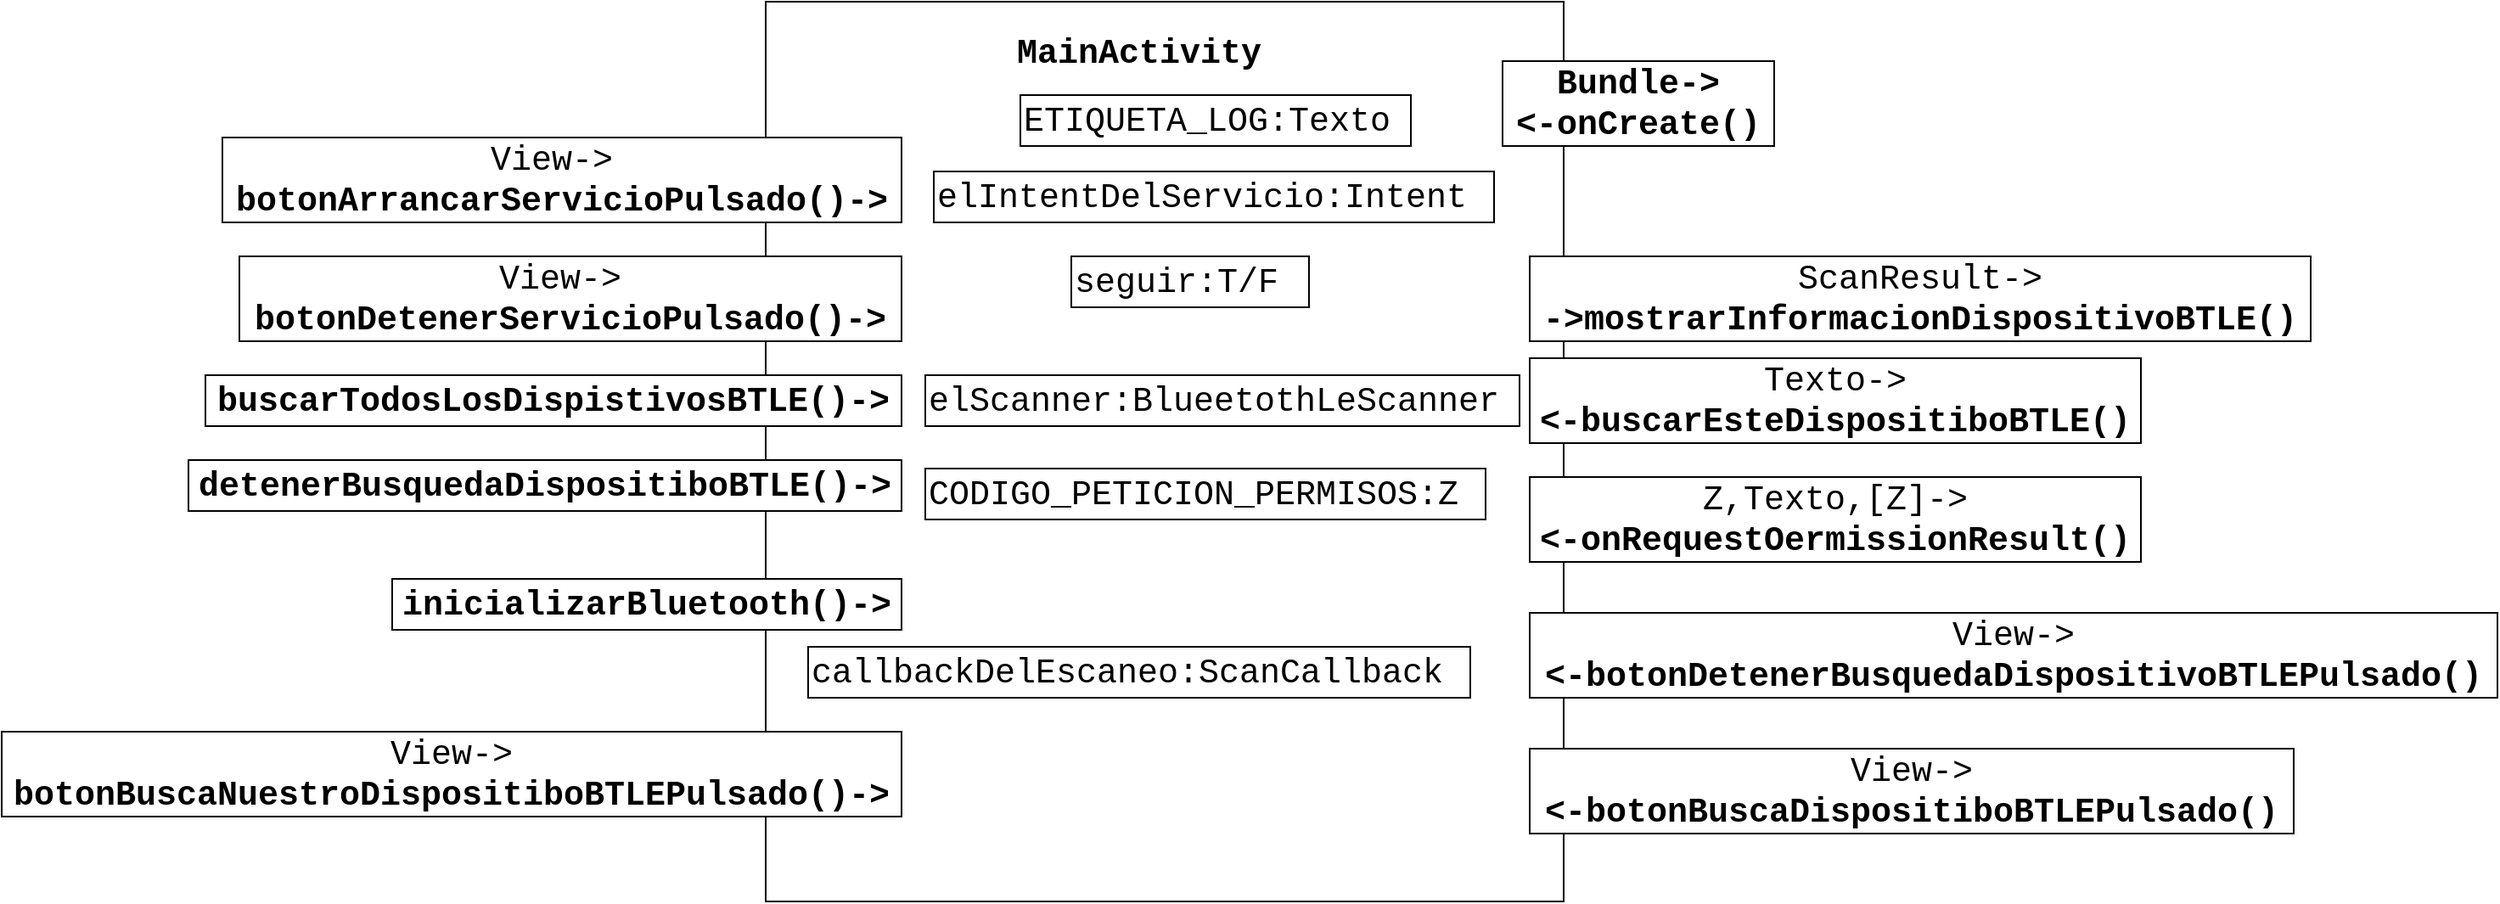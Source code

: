 <mxfile version="15.4.3" type="device"><diagram id="ryGDtnC56F1SGskk4LtI" name="Page-1"><mxGraphModel dx="2601" dy="896" grid="1" gridSize="10" guides="1" tooltips="1" connect="1" arrows="1" fold="1" page="1" pageScale="1" pageWidth="827" pageHeight="1169" math="0" shadow="0"><root><mxCell id="0"/><mxCell id="1" parent="0"/><mxCell id="5ATMefXQ1V6oJb28P1eS-1" value="" style="rounded=0;whiteSpace=wrap;html=1;" parent="1" vertex="1"><mxGeometry x="320" y="40" width="470" height="530" as="geometry"/></mxCell><mxCell id="5ATMefXQ1V6oJb28P1eS-2" value="MainActivity" style="text;html=1;strokeColor=none;fillColor=none;align=center;verticalAlign=middle;whiteSpace=wrap;rounded=0;fontStyle=1;fontFamily=Courier New;fontSize=20;" parent="1" vertex="1"><mxGeometry x="460" y="60" width="160" height="20" as="geometry"/></mxCell><mxCell id="5ATMefXQ1V6oJb28P1eS-3" value="View-&amp;gt;&amp;nbsp;&lt;br&gt;&lt;b&gt;botonArrancarServicioPulsado()-&amp;gt;&lt;/b&gt;" style="rounded=0;whiteSpace=wrap;html=1;fontFamily=Courier New;fontSize=20;align=center;fontStyle=0;autosize=1;" parent="1" vertex="1"><mxGeometry y="120" width="400" height="50" as="geometry"/></mxCell><mxCell id="5ATMefXQ1V6oJb28P1eS-4" value="&lt;div&gt;&lt;/div&gt;&lt;b&gt;Bundle-&amp;gt;&lt;br&gt;&amp;lt;-onCreate()&lt;/b&gt;" style="rounded=0;whiteSpace=wrap;html=1;fontFamily=Courier New;fontSize=20;align=center;fontStyle=0;autosize=1;" parent="1" vertex="1"><mxGeometry x="754" y="75" width="160" height="50" as="geometry"/></mxCell><mxCell id="5ATMefXQ1V6oJb28P1eS-5" value="ETIQUETA_LOG:Texto" style="rounded=0;whiteSpace=wrap;html=1;fontFamily=Courier New;fontSize=20;align=left;fontStyle=0;autosize=1;" parent="1" vertex="1"><mxGeometry x="470" y="95" width="230" height="30" as="geometry"/></mxCell><mxCell id="5ATMefXQ1V6oJb28P1eS-6" value="elIntentDelServicio:Intent" style="rounded=0;whiteSpace=wrap;html=1;fontFamily=Courier New;fontSize=20;align=left;fontStyle=0;autosize=1;" parent="1" vertex="1"><mxGeometry x="419" y="140" width="330" height="30" as="geometry"/></mxCell><mxCell id="5ATMefXQ1V6oJb28P1eS-9" value="seguir:T/F" style="rounded=0;whiteSpace=wrap;html=1;fontFamily=Courier New;fontSize=20;align=left;fontStyle=0;autosize=1;" parent="1" vertex="1"><mxGeometry x="500" y="190" width="140" height="30" as="geometry"/></mxCell><mxCell id="5ATMefXQ1V6oJb28P1eS-10" value="View-&amp;gt;&amp;nbsp;&lt;br&gt;&lt;b&gt;botonDetenerServicioPulsado()-&amp;gt;&lt;/b&gt;" style="rounded=0;whiteSpace=wrap;html=1;fontFamily=Courier New;fontSize=20;align=center;fontStyle=0;autosize=1;" parent="1" vertex="1"><mxGeometry x="10" y="190" width="390" height="50" as="geometry"/></mxCell><mxCell id="xqgPBaYRRQ3ZGQzfEXRu-1" value="&lt;b&gt;buscarTodosLosDispistivosBTLE()-&amp;gt;&lt;/b&gt;" style="rounded=0;whiteSpace=wrap;html=1;fontFamily=Courier New;fontSize=20;align=center;fontStyle=0;autosize=1;" vertex="1" parent="1"><mxGeometry x="-10" y="260" width="410" height="30" as="geometry"/></mxCell><mxCell id="xqgPBaYRRQ3ZGQzfEXRu-2" value="&lt;b&gt;detenerBusquedaDispositiboBTLE()-&amp;gt;&lt;/b&gt;" style="rounded=0;whiteSpace=wrap;html=1;fontFamily=Courier New;fontSize=20;align=center;fontStyle=0;autosize=1;" vertex="1" parent="1"><mxGeometry x="-20" y="310" width="420" height="30" as="geometry"/></mxCell><mxCell id="xqgPBaYRRQ3ZGQzfEXRu-3" value="&lt;b&gt;inicializarBluetooth()-&amp;gt;&lt;/b&gt;" style="rounded=0;whiteSpace=wrap;html=1;fontFamily=Courier New;fontSize=20;align=center;fontStyle=0;autosize=1;" vertex="1" parent="1"><mxGeometry x="100" y="380" width="300" height="30" as="geometry"/></mxCell><mxCell id="xqgPBaYRRQ3ZGQzfEXRu-4" value="ScanResult-&amp;gt;&lt;br&gt;&lt;b&gt;-&amp;gt;mostrarInformacionDispositivoBTLE()&lt;/b&gt;" style="rounded=0;whiteSpace=wrap;html=1;fontFamily=Courier New;fontSize=20;align=center;fontStyle=0;autosize=1;" vertex="1" parent="1"><mxGeometry x="770" y="190" width="460" height="50" as="geometry"/></mxCell><mxCell id="xqgPBaYRRQ3ZGQzfEXRu-5" value="Texto-&amp;gt;&lt;br&gt;&lt;b&gt;&amp;lt;-buscarEsteDispositiboBTLE()&lt;/b&gt;" style="rounded=0;whiteSpace=wrap;html=1;fontFamily=Courier New;fontSize=20;align=center;fontStyle=0;autosize=1;" vertex="1" parent="1"><mxGeometry x="770" y="250" width="360" height="50" as="geometry"/></mxCell><mxCell id="xqgPBaYRRQ3ZGQzfEXRu-6" value="Z,Texto,[Z]-&amp;gt;&lt;br&gt;&lt;b&gt;&amp;lt;-onRequestOermissionResult()&lt;/b&gt;" style="rounded=0;whiteSpace=wrap;html=1;fontFamily=Courier New;fontSize=20;align=center;fontStyle=0;autosize=1;" vertex="1" parent="1"><mxGeometry x="770" y="320" width="360" height="50" as="geometry"/></mxCell><mxCell id="xqgPBaYRRQ3ZGQzfEXRu-7" value="View-&amp;gt;&lt;br&gt;&lt;b&gt;&amp;lt;-botonDetenerBusquedaDispositivoBTLEPulsado()&lt;/b&gt;" style="rounded=0;whiteSpace=wrap;html=1;fontFamily=Courier New;fontSize=20;align=center;fontStyle=0;autosize=1;" vertex="1" parent="1"><mxGeometry x="770" y="400" width="570" height="50" as="geometry"/></mxCell><mxCell id="xqgPBaYRRQ3ZGQzfEXRu-8" value="View-&amp;gt;&lt;br&gt;&lt;b&gt;botonBuscaNuestroDispositiboBTLEPulsado()-&amp;gt;&lt;/b&gt;" style="rounded=0;whiteSpace=wrap;html=1;fontFamily=Courier New;fontSize=20;align=center;fontStyle=0;autosize=1;" vertex="1" parent="1"><mxGeometry x="-130" y="470" width="530" height="50" as="geometry"/></mxCell><mxCell id="xqgPBaYRRQ3ZGQzfEXRu-9" value="View-&amp;gt;&lt;br&gt;&lt;b&gt;&amp;lt;-botonBuscaDispositiboBTLEPulsado()&lt;/b&gt;" style="rounded=0;whiteSpace=wrap;html=1;fontFamily=Courier New;fontSize=20;align=center;fontStyle=0;autosize=1;" vertex="1" parent="1"><mxGeometry x="770" y="480" width="450" height="50" as="geometry"/></mxCell><mxCell id="xqgPBaYRRQ3ZGQzfEXRu-10" value="elScanner:BlueetothLeScanner" style="rounded=0;whiteSpace=wrap;html=1;fontFamily=Courier New;fontSize=20;align=left;fontStyle=0;autosize=1;" vertex="1" parent="1"><mxGeometry x="414" y="260" width="350" height="30" as="geometry"/></mxCell><mxCell id="xqgPBaYRRQ3ZGQzfEXRu-11" value="CODIGO_PETICION_PERMISOS:Z" style="rounded=0;whiteSpace=wrap;html=1;fontFamily=Courier New;fontSize=20;align=left;fontStyle=0;autosize=1;" vertex="1" parent="1"><mxGeometry x="414" y="315" width="330" height="30" as="geometry"/></mxCell><mxCell id="xqgPBaYRRQ3ZGQzfEXRu-12" value="callbackDelEscaneo:ScanCallback" style="rounded=0;whiteSpace=wrap;html=1;fontFamily=Courier New;fontSize=20;align=left;fontStyle=0;autosize=1;" vertex="1" parent="1"><mxGeometry x="345" y="420" width="390" height="30" as="geometry"/></mxCell></root></mxGraphModel></diagram></mxfile>